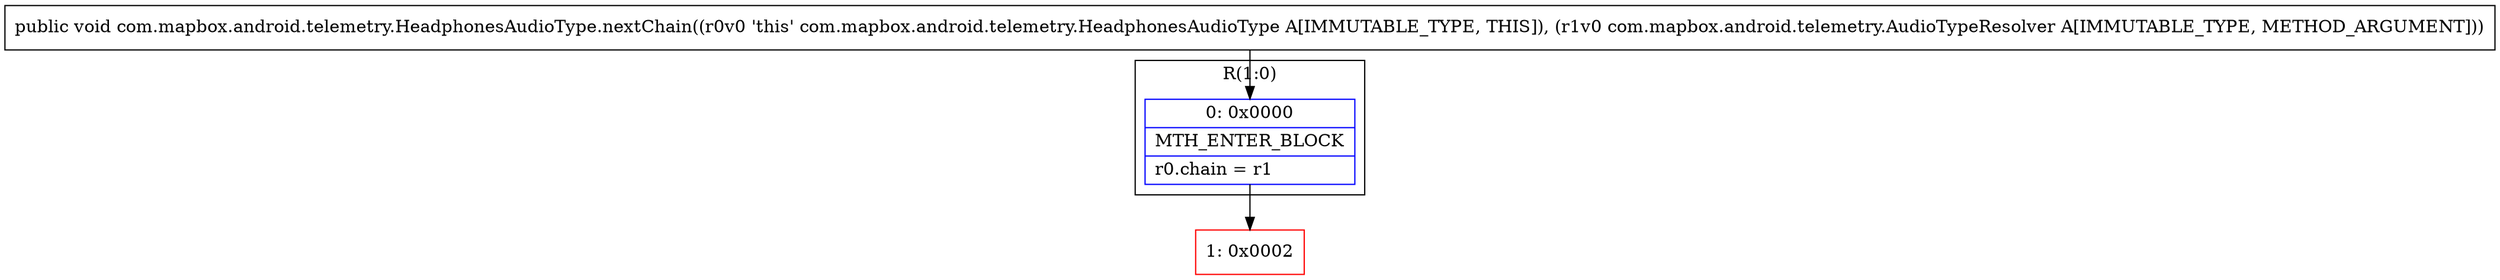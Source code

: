 digraph "CFG forcom.mapbox.android.telemetry.HeadphonesAudioType.nextChain(Lcom\/mapbox\/android\/telemetry\/AudioTypeResolver;)V" {
subgraph cluster_Region_1717706345 {
label = "R(1:0)";
node [shape=record,color=blue];
Node_0 [shape=record,label="{0\:\ 0x0000|MTH_ENTER_BLOCK\l|r0.chain = r1\l}"];
}
Node_1 [shape=record,color=red,label="{1\:\ 0x0002}"];
MethodNode[shape=record,label="{public void com.mapbox.android.telemetry.HeadphonesAudioType.nextChain((r0v0 'this' com.mapbox.android.telemetry.HeadphonesAudioType A[IMMUTABLE_TYPE, THIS]), (r1v0 com.mapbox.android.telemetry.AudioTypeResolver A[IMMUTABLE_TYPE, METHOD_ARGUMENT])) }"];
MethodNode -> Node_0;
Node_0 -> Node_1;
}

